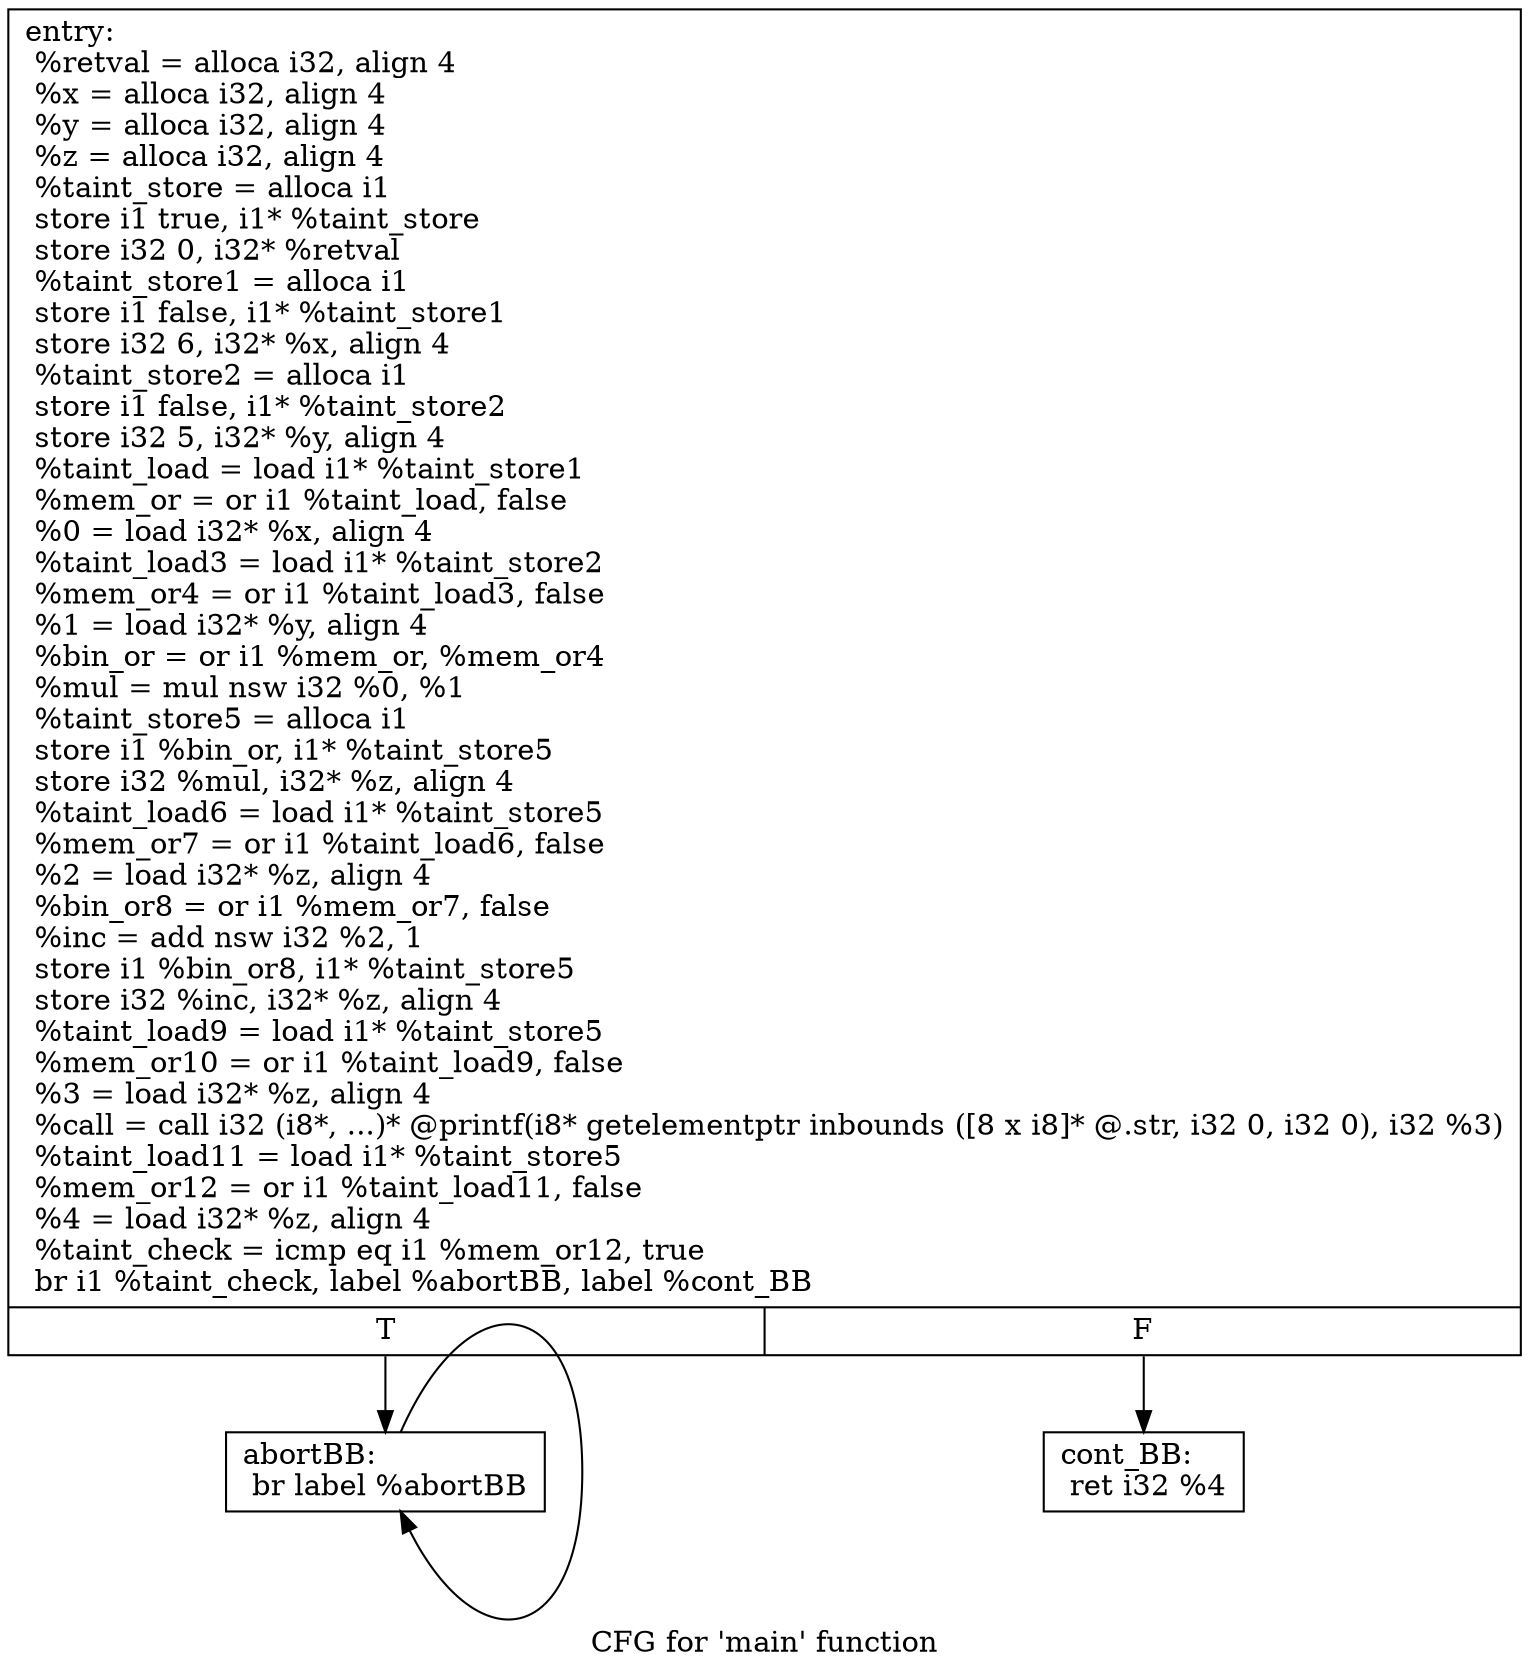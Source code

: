 digraph "CFG for 'main' function" {
	label="CFG for 'main' function";

	Node0x1b918a0 [shape=record,label="{entry:\l  %retval = alloca i32, align 4\l  %x = alloca i32, align 4\l  %y = alloca i32, align 4\l  %z = alloca i32, align 4\l  %taint_store = alloca i1\l  store i1 true, i1* %taint_store\l  store i32 0, i32* %retval\l  %taint_store1 = alloca i1\l  store i1 false, i1* %taint_store1\l  store i32 6, i32* %x, align 4\l  %taint_store2 = alloca i1\l  store i1 false, i1* %taint_store2\l  store i32 5, i32* %y, align 4\l  %taint_load = load i1* %taint_store1\l  %mem_or = or i1 %taint_load, false\l  %0 = load i32* %x, align 4\l  %taint_load3 = load i1* %taint_store2\l  %mem_or4 = or i1 %taint_load3, false\l  %1 = load i32* %y, align 4\l  %bin_or = or i1 %mem_or, %mem_or4\l  %mul = mul nsw i32 %0, %1\l  %taint_store5 = alloca i1\l  store i1 %bin_or, i1* %taint_store5\l  store i32 %mul, i32* %z, align 4\l  %taint_load6 = load i1* %taint_store5\l  %mem_or7 = or i1 %taint_load6, false\l  %2 = load i32* %z, align 4\l  %bin_or8 = or i1 %mem_or7, false\l  %inc = add nsw i32 %2, 1\l  store i1 %bin_or8, i1* %taint_store5\l  store i32 %inc, i32* %z, align 4\l  %taint_load9 = load i1* %taint_store5\l  %mem_or10 = or i1 %taint_load9, false\l  %3 = load i32* %z, align 4\l  %call = call i32 (i8*, ...)* @printf(i8* getelementptr inbounds ([8 x i8]* @.str, i32 0, i32 0), i32 %3)\l  %taint_load11 = load i1* %taint_store5\l  %mem_or12 = or i1 %taint_load11, false\l  %4 = load i32* %z, align 4\l  %taint_check = icmp eq i1 %mem_or12, true\l  br i1 %taint_check, label %abortBB, label %cont_BB\l|{<s0>T|<s1>F}}"];
	Node0x1b918a0:s0 -> Node0x1b91960;
	Node0x1b918a0:s1 -> Node0x1b91900;
	Node0x1b91900 [shape=record,label="{cont_BB:                                          \l  ret i32 %4\l}"];
	Node0x1b91960 [shape=record,label="{abortBB:                                          \l  br label %abortBB\l}"];
	Node0x1b91960 -> Node0x1b91960;
}
